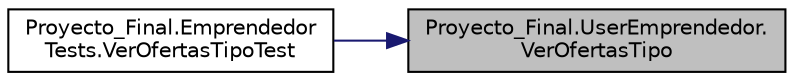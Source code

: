 digraph "Proyecto_Final.UserEmprendedor.VerOfertasTipo"
{
 // INTERACTIVE_SVG=YES
 // LATEX_PDF_SIZE
  edge [fontname="Helvetica",fontsize="10",labelfontname="Helvetica",labelfontsize="10"];
  node [fontname="Helvetica",fontsize="10",shape=record];
  rankdir="RL";
  Node1 [label="Proyecto_Final.UserEmprendedor.\lVerOfertasTipo",height=0.2,width=0.4,color="black", fillcolor="grey75", style="filled", fontcolor="black",tooltip="En base a un tipo de producto recibido, otorga todas las ofertas que tengan el mismo tipo."];
  Node1 -> Node2 [dir="back",color="midnightblue",fontsize="10",style="solid",fontname="Helvetica"];
  Node2 [label="Proyecto_Final.Emprendedor\lTests.VerOfertasTipoTest",height=0.2,width=0.4,color="black", fillcolor="white", style="filled",URL="$classProyecto__Final_1_1EmprendedorTests.html#a55e3b1ea79c35e4ca664bf14062f3ffb",tooltip="Prueba que se buscan correctamente las ofertas según ."];
}
